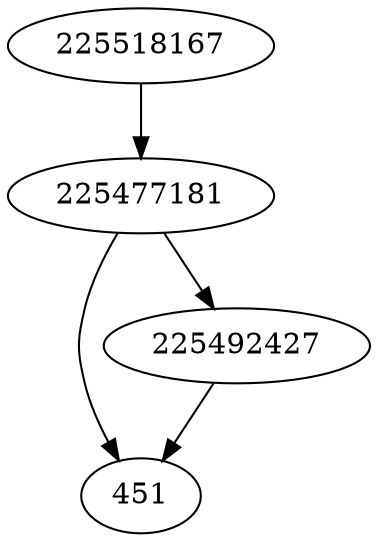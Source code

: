 strict digraph  {
451;
225477181;
225492427;
225518167;
225477181 -> 451;
225477181 -> 225492427;
225492427 -> 451;
225518167 -> 225477181;
}
